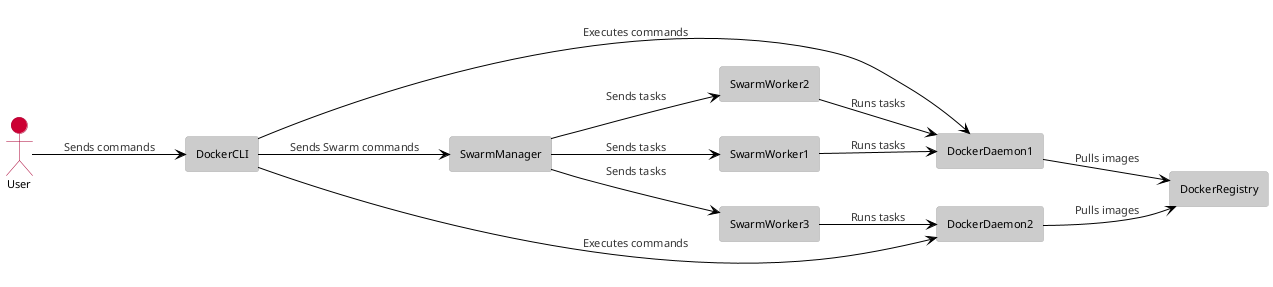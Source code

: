 @startuml Docker swarm
!theme reddress-lightred
left to right direction

actor User
rectangle DockerCLI
rectangle DockerDaemon1
rectangle DockerDaemon2
rectangle DockerRegistry
rectangle SwarmManager
rectangle SwarmWorker1
rectangle SwarmWorker2
rectangle SwarmWorker3

User --> DockerCLI : Sends commands
DockerCLI --> DockerDaemon1 : Executes commands
DockerCLI --> DockerDaemon2 : Executes commands
DockerDaemon1 --> DockerRegistry : Pulls images
DockerDaemon2 --> DockerRegistry : Pulls images
DockerCLI --> SwarmManager : Sends Swarm commands
SwarmManager --> SwarmWorker1 : Sends tasks
SwarmManager --> SwarmWorker2 : Sends tasks
SwarmManager --> SwarmWorker3 : Sends tasks
SwarmWorker1 --> DockerDaemon1 : Runs tasks
SwarmWorker2 --> DockerDaemon1 : Runs tasks
SwarmWorker3 --> DockerDaemon2 : Runs tasks

@enduml
